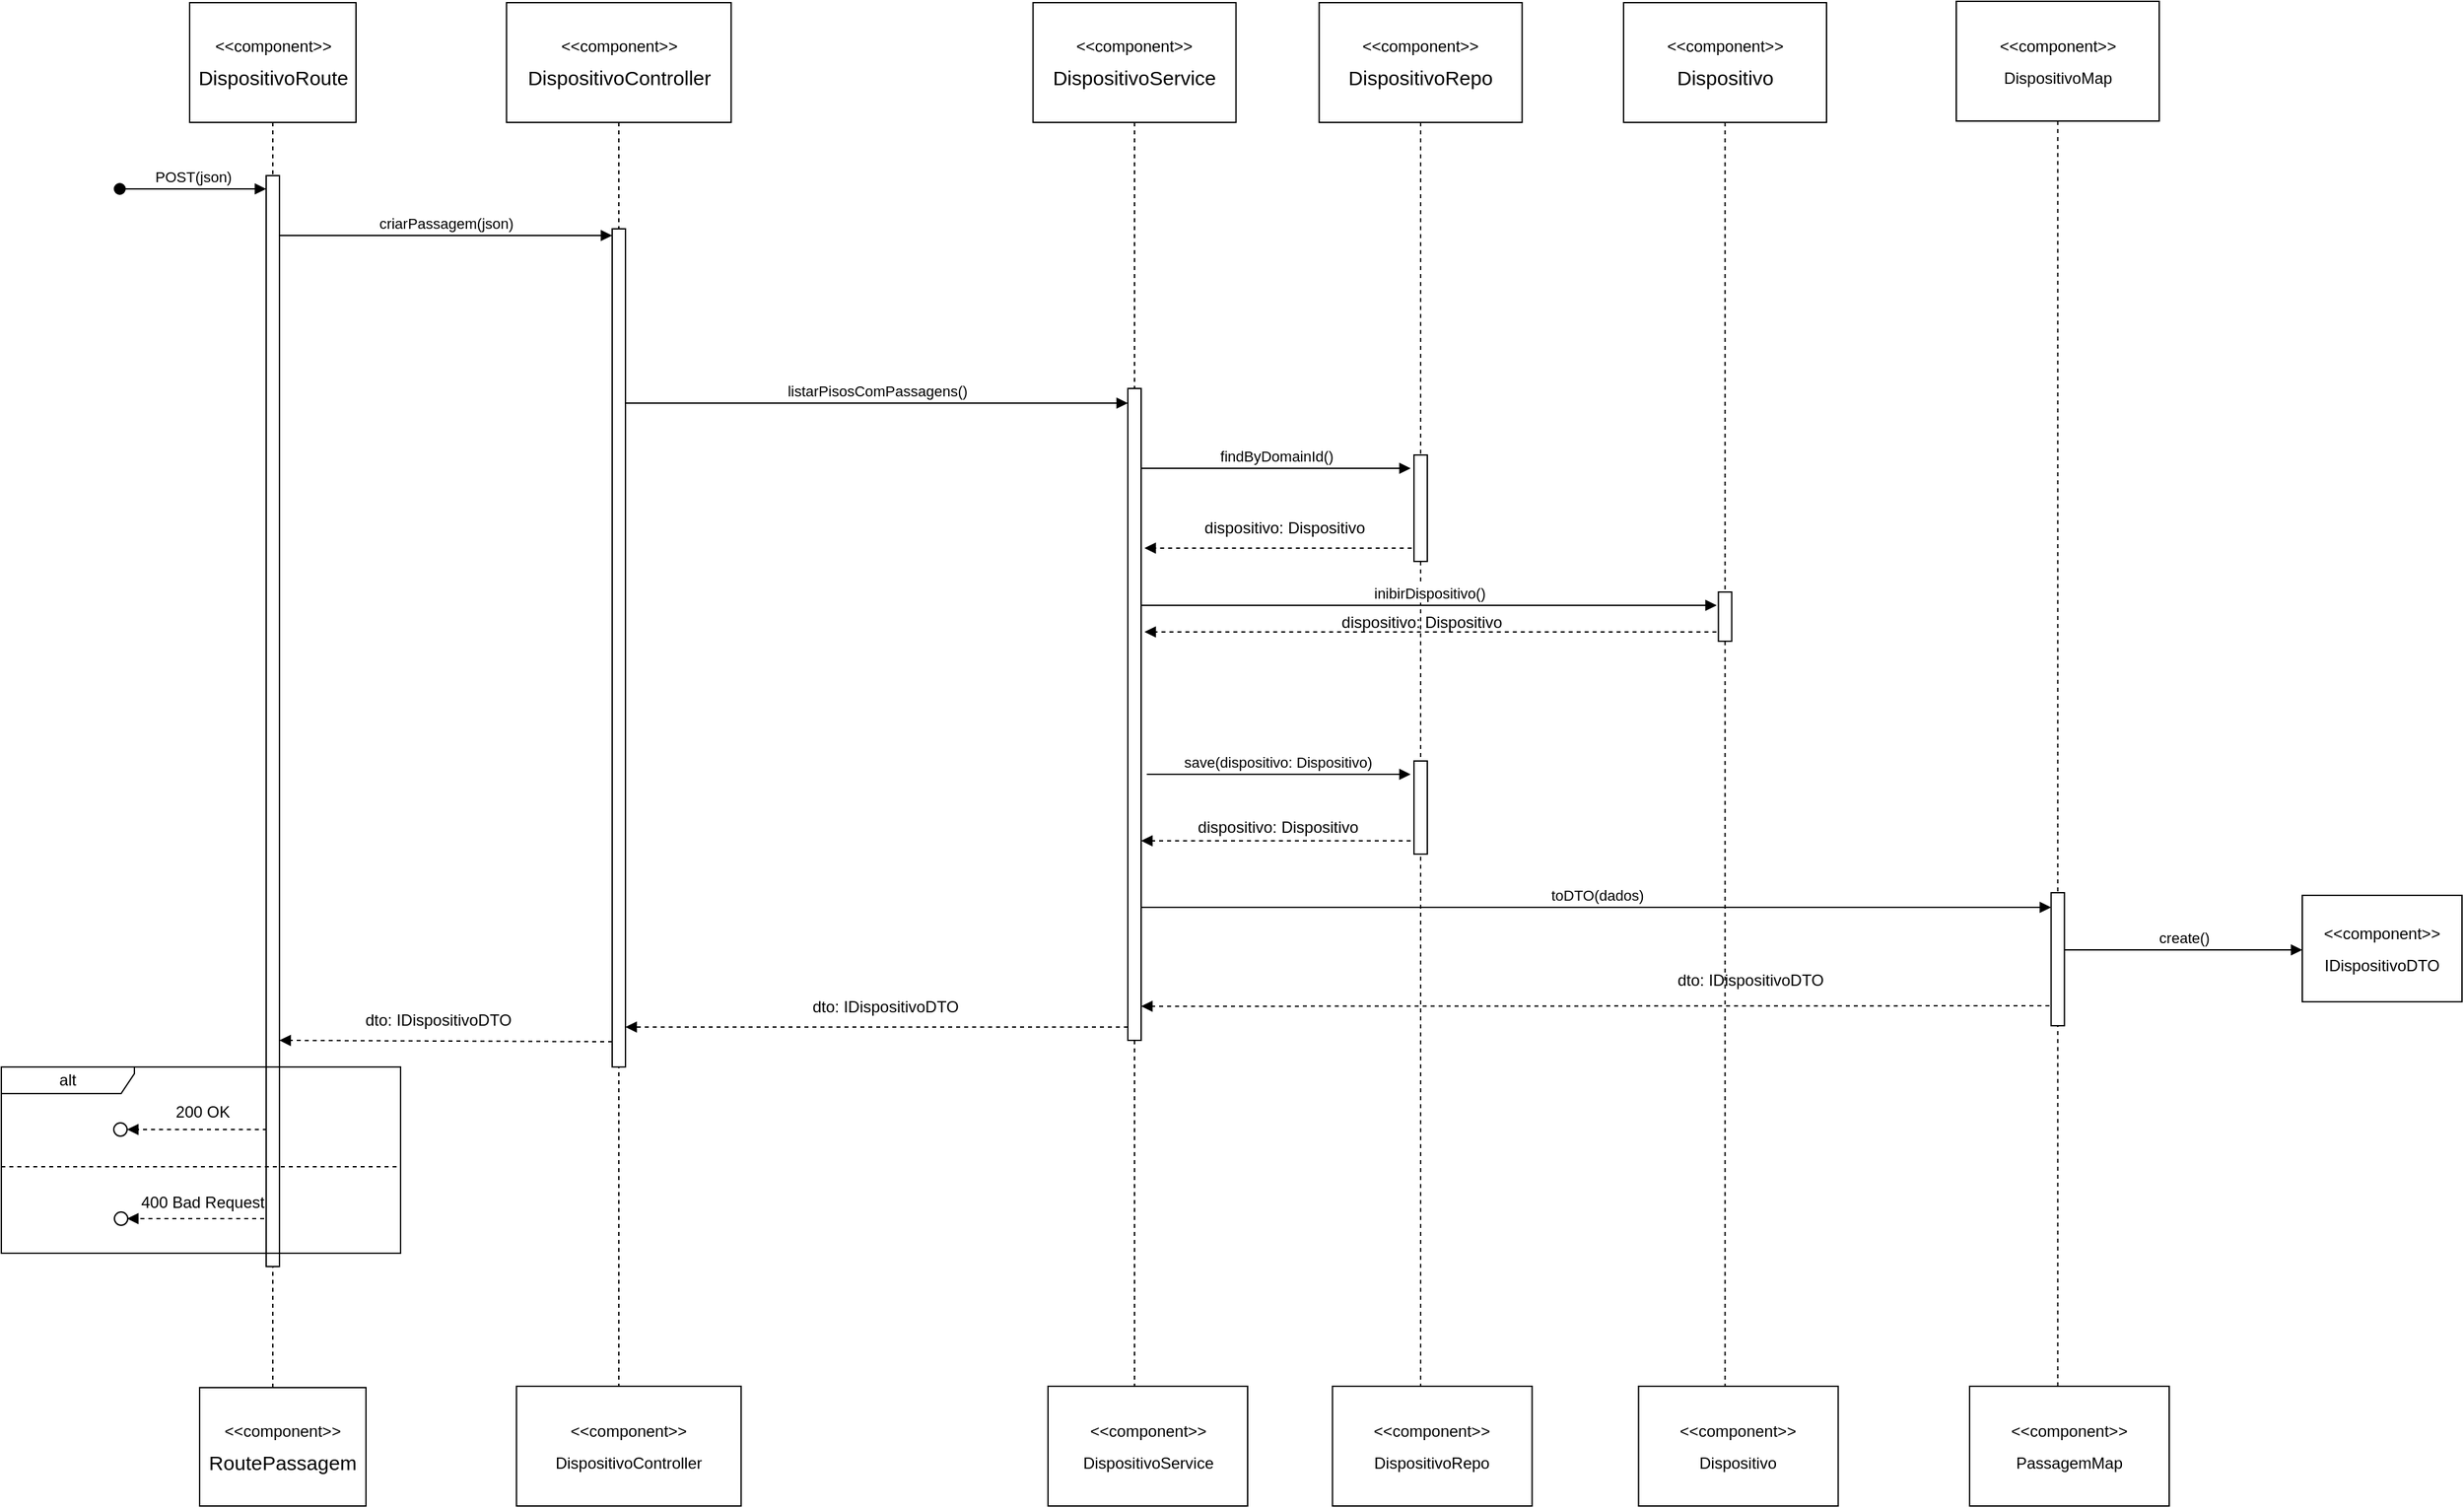 <mxfile version="22.0.8" type="device">
  <diagram name="Página-1" id="6gCN4_wPPUvXj2OItCq5">
    <mxGraphModel dx="1050" dy="587" grid="1" gridSize="10" guides="1" tooltips="1" connect="1" arrows="1" fold="1" page="1" pageScale="1" pageWidth="827" pageHeight="1169" math="0" shadow="0">
      <root>
        <mxCell id="0" />
        <mxCell id="1" parent="0" />
        <mxCell id="HoYlZ3wIwVS6wh2TnFhM-11" value="&lt;p style=&quot;line-height: 100%;&quot;&gt;&amp;lt;&amp;lt;component&amp;gt;&amp;gt;&lt;/p&gt;&lt;p style=&quot;line-height: 100%;&quot;&gt;&lt;span style=&quot;font-size: 15px;&quot;&gt;DispositivoController&lt;/span&gt;&lt;/p&gt;" style="shape=umlLifeline;perimeter=lifelinePerimeter;whiteSpace=wrap;html=1;container=1;dropTarget=0;collapsible=0;recursiveResize=0;outlineConnect=0;portConstraint=eastwest;newEdgeStyle={&quot;curved&quot;:0,&quot;rounded&quot;:0};size=90;" parent="1" vertex="1">
          <mxGeometry x="570.63" y="20" width="168.75" height="1120" as="geometry" />
        </mxCell>
        <mxCell id="HoYlZ3wIwVS6wh2TnFhM-6" value="&lt;p style=&quot;line-height: 100%;&quot;&gt;&amp;lt;&amp;lt;component&amp;gt;&amp;gt;&lt;/p&gt;&lt;p style=&quot;line-height: 100%;&quot;&gt;&lt;span style=&quot;font-size: 15px;&quot;&gt;DispositivoRoute&lt;/span&gt;&lt;/p&gt;" style="shape=umlLifeline;perimeter=lifelinePerimeter;whiteSpace=wrap;html=1;container=1;dropTarget=0;collapsible=0;recursiveResize=0;outlineConnect=0;portConstraint=eastwest;newEdgeStyle={&quot;curved&quot;:0,&quot;rounded&quot;:0};size=90;" parent="1" vertex="1">
          <mxGeometry x="332.5" y="20" width="125" height="1120" as="geometry" />
        </mxCell>
        <mxCell id="HoYlZ3wIwVS6wh2TnFhM-2" value="" style="html=1;points=[[0,0,0,0,5],[0,1,0,0,-5],[1,0,0,0,5],[1,1,0,0,-5]];perimeter=orthogonalPerimeter;outlineConnect=0;targetShapes=umlLifeline;portConstraint=eastwest;newEdgeStyle={&quot;curved&quot;:0,&quot;rounded&quot;:0};" parent="1" vertex="1">
          <mxGeometry x="390" y="150" width="10" height="820" as="geometry" />
        </mxCell>
        <mxCell id="HoYlZ3wIwVS6wh2TnFhM-8" value="" style="html=1;points=[[0,0,0,0,5],[0,1,0,0,-5],[1,0,0,0,5],[1,1,0,0,-5]];perimeter=orthogonalPerimeter;outlineConnect=0;targetShapes=umlLifeline;portConstraint=eastwest;newEdgeStyle={&quot;curved&quot;:0,&quot;rounded&quot;:0};" parent="1" vertex="1">
          <mxGeometry x="650" y="190" width="10" height="630" as="geometry" />
        </mxCell>
        <mxCell id="HoYlZ3wIwVS6wh2TnFhM-12" value="&lt;p style=&quot;line-height: 100%;&quot;&gt;&amp;lt;&amp;lt;component&amp;gt;&amp;gt;&lt;br&gt;&lt;/p&gt;&lt;p style=&quot;line-height: 100%;&quot;&gt;&lt;span style=&quot;font-size: 15px;&quot;&gt;DispositivoService&lt;/span&gt;&lt;/p&gt;" style="shape=umlLifeline;perimeter=lifelinePerimeter;whiteSpace=wrap;html=1;container=1;dropTarget=0;collapsible=0;recursiveResize=0;outlineConnect=0;portConstraint=eastwest;newEdgeStyle={&quot;curved&quot;:0,&quot;rounded&quot;:0};size=90;" parent="1" vertex="1">
          <mxGeometry x="966.25" y="20" width="152.5" height="1110" as="geometry" />
        </mxCell>
        <mxCell id="HoYlZ3wIwVS6wh2TnFhM-18" value="criarPassagem(json)" style="html=1;verticalAlign=bottom;endArrow=block;curved=0;rounded=0;entryX=0;entryY=0;entryDx=0;entryDy=5;entryPerimeter=0;" parent="1" source="HoYlZ3wIwVS6wh2TnFhM-2" target="HoYlZ3wIwVS6wh2TnFhM-8" edge="1">
          <mxGeometry width="80" relative="1" as="geometry">
            <mxPoint x="337.5" y="200" as="sourcePoint" />
            <mxPoint x="617.5" y="200" as="targetPoint" />
          </mxGeometry>
        </mxCell>
        <mxCell id="HoYlZ3wIwVS6wh2TnFhM-21" value="" style="html=1;points=[[0,0,0,0,5],[0,1,0,0,-5],[1,0,0,0,5],[1,1,0,0,-5]];perimeter=orthogonalPerimeter;outlineConnect=0;targetShapes=umlLifeline;portConstraint=eastwest;newEdgeStyle={&quot;curved&quot;:0,&quot;rounded&quot;:0};" parent="1" vertex="1">
          <mxGeometry x="1037.5" y="310" width="10" height="490" as="geometry" />
        </mxCell>
        <mxCell id="HoYlZ3wIwVS6wh2TnFhM-24" value="listarPisosComPassagens()" style="html=1;verticalAlign=bottom;endArrow=block;curved=0;rounded=0;" parent="1" target="HoYlZ3wIwVS6wh2TnFhM-21" edge="1">
          <mxGeometry width="80" relative="1" as="geometry">
            <mxPoint x="660" y="321.0" as="sourcePoint" />
            <mxPoint x="865" y="320" as="targetPoint" />
          </mxGeometry>
        </mxCell>
        <mxCell id="HoYlZ3wIwVS6wh2TnFhM-43" value="POST(json)" style="html=1;verticalAlign=bottom;startArrow=oval;startFill=1;endArrow=block;startSize=8;curved=0;rounded=0;" parent="1" edge="1">
          <mxGeometry x="-0.003" width="60" relative="1" as="geometry">
            <mxPoint x="280" y="160" as="sourcePoint" />
            <mxPoint x="390" y="160" as="targetPoint" />
            <mxPoint as="offset" />
          </mxGeometry>
        </mxCell>
        <mxCell id="hVTGvECh5Qzpq4Tu6uaV-5" value="" style="html=1;verticalAlign=bottom;labelBackgroundColor=none;endArrow=block;endFill=1;dashed=1;rounded=0;" parent="1" edge="1">
          <mxGeometry width="160" relative="1" as="geometry">
            <mxPoint x="1037.5" y="790" as="sourcePoint" />
            <mxPoint x="660" y="790" as="targetPoint" />
          </mxGeometry>
        </mxCell>
        <mxCell id="hVTGvECh5Qzpq4Tu6uaV-11" value="" style="html=1;verticalAlign=bottom;labelBackgroundColor=none;endArrow=block;endFill=1;dashed=1;rounded=0;exitX=0;exitY=1;exitDx=0;exitDy=-5;exitPerimeter=0;" parent="1" edge="1">
          <mxGeometry width="160" relative="1" as="geometry">
            <mxPoint x="650" y="801" as="sourcePoint" />
            <mxPoint x="400" y="800" as="targetPoint" />
          </mxGeometry>
        </mxCell>
        <mxCell id="hVTGvECh5Qzpq4Tu6uaV-17" value="dto:&amp;nbsp;IDispositivoDTO" style="text;html=1;align=center;verticalAlign=middle;resizable=0;points=[];autosize=1;strokeColor=none;fillColor=none;" parent="1" vertex="1">
          <mxGeometry x="790" y="760" width="130" height="30" as="geometry" />
        </mxCell>
        <mxCell id="hVTGvECh5Qzpq4Tu6uaV-20" value="dto:&amp;nbsp;IDispositivoDTO" style="text;html=1;align=center;verticalAlign=middle;resizable=0;points=[];autosize=1;strokeColor=none;fillColor=none;" parent="1" vertex="1">
          <mxGeometry x="454" y="770" width="130" height="30" as="geometry" />
        </mxCell>
        <mxCell id="hVTGvECh5Qzpq4Tu6uaV-24" value="&lt;p style=&quot;line-height: 100%;&quot;&gt;&amp;lt;&amp;lt;component&amp;gt;&amp;gt;&lt;br&gt;&lt;/p&gt;&lt;p style=&quot;line-height: 100%;&quot;&gt;DispositivoService&lt;br&gt;&lt;/p&gt;" style="shape=umlLifeline;perimeter=lifelinePerimeter;whiteSpace=wrap;html=1;container=1;dropTarget=0;collapsible=0;recursiveResize=0;outlineConnect=0;portConstraint=eastwest;newEdgeStyle={&quot;curved&quot;:0,&quot;rounded&quot;:0};size=90;" parent="1" vertex="1">
          <mxGeometry x="977.5" y="1060" width="150" height="90" as="geometry" />
        </mxCell>
        <mxCell id="hVTGvECh5Qzpq4Tu6uaV-26" value="&lt;p style=&quot;line-height: 100%;&quot;&gt;&amp;lt;&amp;lt;component&amp;gt;&amp;gt;&lt;/p&gt;&lt;p style=&quot;line-height: 100%;&quot;&gt;DispositivoController&lt;br&gt;&lt;/p&gt;" style="shape=umlLifeline;perimeter=lifelinePerimeter;whiteSpace=wrap;html=1;container=1;dropTarget=0;collapsible=0;recursiveResize=0;outlineConnect=0;portConstraint=eastwest;newEdgeStyle={&quot;curved&quot;:0,&quot;rounded&quot;:0};size=90;" parent="1" vertex="1">
          <mxGeometry x="578.12" y="1060" width="168.75" height="90" as="geometry" />
        </mxCell>
        <mxCell id="hVTGvECh5Qzpq4Tu6uaV-27" value="&lt;p style=&quot;line-height: 100%;&quot;&gt;&amp;lt;&amp;lt;component&amp;gt;&amp;gt;&lt;/p&gt;&lt;p style=&quot;line-height: 100%;&quot;&gt;&lt;span style=&quot;font-size: 15px;&quot;&gt;RoutePassagem&lt;/span&gt;&lt;/p&gt;" style="shape=umlLifeline;perimeter=lifelinePerimeter;whiteSpace=wrap;html=1;container=1;dropTarget=0;collapsible=0;recursiveResize=0;outlineConnect=0;portConstraint=eastwest;newEdgeStyle={&quot;curved&quot;:0,&quot;rounded&quot;:0};size=90;" parent="1" vertex="1">
          <mxGeometry x="340" y="1061" width="125" height="89" as="geometry" />
        </mxCell>
        <mxCell id="hVTGvECh5Qzpq4Tu6uaV-31" value="alt" style="shape=umlFrame;whiteSpace=wrap;html=1;pointerEvents=0;recursiveResize=0;container=1;collapsible=0;width=100;height=20;" parent="1" vertex="1">
          <mxGeometry x="191" y="820" width="300" height="140" as="geometry" />
        </mxCell>
        <mxCell id="hVTGvECh5Qzpq4Tu6uaV-33" value="" style="line;strokeWidth=1;dashed=1;labelPosition=center;verticalLabelPosition=bottom;align=left;verticalAlign=top;spacingLeft=20;spacingTop=15;html=1;whiteSpace=wrap;" parent="hVTGvECh5Qzpq4Tu6uaV-31" vertex="1">
          <mxGeometry y="70" width="300" height="10" as="geometry" />
        </mxCell>
        <mxCell id="hVTGvECh5Qzpq4Tu6uaV-39" value="400&amp;nbsp;Bad Request" style="text;html=1;align=center;verticalAlign=middle;resizable=0;points=[];autosize=1;strokeColor=none;fillColor=none;" parent="hVTGvECh5Qzpq4Tu6uaV-31" vertex="1">
          <mxGeometry x="90.5" y="87" width="120" height="30" as="geometry" />
        </mxCell>
        <mxCell id="hVTGvECh5Qzpq4Tu6uaV-38" value="" style="html=1;verticalAlign=bottom;labelBackgroundColor=none;endArrow=block;endFill=1;dashed=1;rounded=0;entryX=1;entryY=0.5;entryDx=0;entryDy=0;" parent="hVTGvECh5Qzpq4Tu6uaV-31" edge="1">
          <mxGeometry width="160" relative="1" as="geometry">
            <mxPoint x="197.5" y="114" as="sourcePoint" />
            <mxPoint x="94.5" y="114" as="targetPoint" />
            <Array as="points">
              <mxPoint x="127.5" y="114" />
            </Array>
          </mxGeometry>
        </mxCell>
        <mxCell id="hVTGvECh5Qzpq4Tu6uaV-37" value="" style="ellipse;html=1;" parent="hVTGvECh5Qzpq4Tu6uaV-31" vertex="1">
          <mxGeometry x="85" y="109" width="10" height="10" as="geometry" />
        </mxCell>
        <mxCell id="HoYlZ3wIwVS6wh2TnFhM-45" value="" style="ellipse;html=1;" parent="hVTGvECh5Qzpq4Tu6uaV-31" vertex="1">
          <mxGeometry x="84.5" y="42" width="10" height="10" as="geometry" />
        </mxCell>
        <mxCell id="hVTGvECh5Qzpq4Tu6uaV-12" value="" style="html=1;verticalAlign=bottom;labelBackgroundColor=none;endArrow=block;endFill=1;dashed=1;rounded=0;entryX=1;entryY=0.5;entryDx=0;entryDy=0;" parent="hVTGvECh5Qzpq4Tu6uaV-31" edge="1">
          <mxGeometry width="160" relative="1" as="geometry">
            <mxPoint x="199.5" y="47" as="sourcePoint" />
            <mxPoint x="94.5" y="47" as="targetPoint" />
          </mxGeometry>
        </mxCell>
        <mxCell id="hVTGvECh5Qzpq4Tu6uaV-22" value="200 OK" style="text;html=1;align=center;verticalAlign=middle;resizable=0;points=[];autosize=1;strokeColor=none;fillColor=none;" parent="hVTGvECh5Qzpq4Tu6uaV-31" vertex="1">
          <mxGeometry x="120.5" y="19" width="60" height="30" as="geometry" />
        </mxCell>
        <mxCell id="dktutYQ3Z_sQVsSpi84S-2" value="&lt;p style=&quot;line-height: 100%;&quot;&gt;&amp;lt;&amp;lt;component&amp;gt;&amp;gt;&lt;br&gt;&lt;/p&gt;&lt;p style=&quot;line-height: 100%;&quot;&gt;&lt;span style=&quot;font-size: 15px;&quot;&gt;DispositivoRepo&lt;/span&gt;&lt;/p&gt;" style="shape=umlLifeline;perimeter=lifelinePerimeter;whiteSpace=wrap;html=1;container=1;dropTarget=0;collapsible=0;recursiveResize=0;outlineConnect=0;portConstraint=eastwest;newEdgeStyle={&quot;curved&quot;:0,&quot;rounded&quot;:0};size=90;" parent="1" vertex="1">
          <mxGeometry x="1181.25" y="20" width="152.5" height="1120" as="geometry" />
        </mxCell>
        <mxCell id="dktutYQ3Z_sQVsSpi84S-5" value="" style="html=1;points=[[0,0,0,0,5],[0,1,0,0,-5],[1,0,0,0,5],[1,1,0,0,-5]];perimeter=orthogonalPerimeter;outlineConnect=0;targetShapes=umlLifeline;portConstraint=eastwest;newEdgeStyle={&quot;curved&quot;:0,&quot;rounded&quot;:0};" parent="dktutYQ3Z_sQVsSpi84S-2" vertex="1">
          <mxGeometry x="71.25" y="340" width="10" height="80" as="geometry" />
        </mxCell>
        <mxCell id="dktutYQ3Z_sQVsSpi84S-43" value="" style="html=1;points=[[0,0,0,0,5],[0,1,0,0,-5],[1,0,0,0,5],[1,1,0,0,-5]];perimeter=orthogonalPerimeter;outlineConnect=0;targetShapes=umlLifeline;portConstraint=eastwest;newEdgeStyle={&quot;curved&quot;:0,&quot;rounded&quot;:0};" parent="dktutYQ3Z_sQVsSpi84S-2" vertex="1">
          <mxGeometry x="71.25" y="570" width="10" height="70" as="geometry" />
        </mxCell>
        <mxCell id="dktutYQ3Z_sQVsSpi84S-3" value="&lt;p style=&quot;line-height: 100%;&quot;&gt;&amp;lt;&amp;lt;component&amp;gt;&amp;gt;&lt;br&gt;&lt;/p&gt;&lt;p style=&quot;line-height: 100%;&quot;&gt;DispositivoRepo&lt;br&gt;&lt;/p&gt;" style="shape=umlLifeline;perimeter=lifelinePerimeter;whiteSpace=wrap;html=1;container=1;dropTarget=0;collapsible=0;recursiveResize=0;outlineConnect=0;portConstraint=eastwest;newEdgeStyle={&quot;curved&quot;:0,&quot;rounded&quot;:0};size=90;" parent="1" vertex="1">
          <mxGeometry x="1191.25" y="1060" width="150" height="90" as="geometry" />
        </mxCell>
        <mxCell id="dktutYQ3Z_sQVsSpi84S-6" value="findByDomainId()" style="html=1;verticalAlign=bottom;endArrow=block;curved=0;rounded=0;" parent="1" edge="1">
          <mxGeometry width="80" relative="1" as="geometry">
            <mxPoint x="1047.5" y="370.0" as="sourcePoint" />
            <mxPoint x="1250" y="370" as="targetPoint" />
          </mxGeometry>
        </mxCell>
        <mxCell id="dktutYQ3Z_sQVsSpi84S-8" value="&lt;p style=&quot;line-height: 100%;&quot;&gt;&amp;lt;&amp;lt;component&amp;gt;&amp;gt;&lt;br&gt;&lt;/p&gt;&lt;p style=&quot;line-height: 100%;&quot;&gt;&lt;span style=&quot;font-size: 15px;&quot;&gt;Dispositivo&lt;/span&gt;&lt;/p&gt;" style="shape=umlLifeline;perimeter=lifelinePerimeter;whiteSpace=wrap;html=1;container=1;dropTarget=0;collapsible=0;recursiveResize=0;outlineConnect=0;portConstraint=eastwest;newEdgeStyle={&quot;curved&quot;:0,&quot;rounded&quot;:0};size=90;" parent="1" vertex="1">
          <mxGeometry x="1410" y="20" width="152.5" height="1110" as="geometry" />
        </mxCell>
        <mxCell id="dktutYQ3Z_sQVsSpi84S-9" value="" style="html=1;points=[[0,0,0,0,5],[0,1,0,0,-5],[1,0,0,0,5],[1,1,0,0,-5]];perimeter=orthogonalPerimeter;outlineConnect=0;targetShapes=umlLifeline;portConstraint=eastwest;newEdgeStyle={&quot;curved&quot;:0,&quot;rounded&quot;:0};" parent="dktutYQ3Z_sQVsSpi84S-8" vertex="1">
          <mxGeometry x="71.25" y="443" width="10" height="37" as="geometry" />
        </mxCell>
        <mxCell id="dktutYQ3Z_sQVsSpi84S-10" value="&lt;p style=&quot;line-height: 100%;&quot;&gt;&amp;lt;&amp;lt;component&amp;gt;&amp;gt;&lt;br&gt;&lt;/p&gt;&lt;p style=&quot;line-height: 100%;&quot;&gt;Dispositivo&lt;br&gt;&lt;/p&gt;" style="shape=umlLifeline;perimeter=lifelinePerimeter;whiteSpace=wrap;html=1;container=1;dropTarget=0;collapsible=0;recursiveResize=0;outlineConnect=0;portConstraint=eastwest;newEdgeStyle={&quot;curved&quot;:0,&quot;rounded&quot;:0};size=90;" parent="1" vertex="1">
          <mxGeometry x="1421.25" y="1060" width="150" height="90" as="geometry" />
        </mxCell>
        <mxCell id="dktutYQ3Z_sQVsSpi84S-14" value="&lt;p style=&quot;line-height: 100%;&quot;&gt;&amp;lt;&amp;lt;component&amp;gt;&amp;gt;&lt;br&gt;&lt;/p&gt;&lt;p style=&quot;line-height: 100%;&quot;&gt;DispositivoMap&lt;br&gt;&lt;/p&gt;" style="shape=umlLifeline;perimeter=lifelinePerimeter;whiteSpace=wrap;html=1;container=1;dropTarget=0;collapsible=0;recursiveResize=0;outlineConnect=0;portConstraint=eastwest;newEdgeStyle={&quot;curved&quot;:0,&quot;rounded&quot;:0};size=90;" parent="1" vertex="1">
          <mxGeometry x="1660" y="19" width="152.5" height="1121" as="geometry" />
        </mxCell>
        <mxCell id="dktutYQ3Z_sQVsSpi84S-15" value="" style="html=1;points=[[0,0,0,0,5],[0,1,0,0,-5],[1,0,0,0,5],[1,1,0,0,-5]];perimeter=orthogonalPerimeter;outlineConnect=0;targetShapes=umlLifeline;portConstraint=eastwest;newEdgeStyle={&quot;curved&quot;:0,&quot;rounded&quot;:0};" parent="dktutYQ3Z_sQVsSpi84S-14" vertex="1">
          <mxGeometry x="71.25" y="670" width="10" height="100" as="geometry" />
        </mxCell>
        <mxCell id="dktutYQ3Z_sQVsSpi84S-16" value="&lt;p style=&quot;line-height: 100%;&quot;&gt;&amp;lt;&amp;lt;component&amp;gt;&amp;gt;&lt;br&gt;&lt;/p&gt;&lt;p style=&quot;line-height: 100%;&quot;&gt;PassagemMap&lt;br&gt;&lt;/p&gt;" style="shape=umlLifeline;perimeter=lifelinePerimeter;whiteSpace=wrap;html=1;container=1;dropTarget=0;collapsible=0;recursiveResize=0;outlineConnect=0;portConstraint=eastwest;newEdgeStyle={&quot;curved&quot;:0,&quot;rounded&quot;:0};size=90;" parent="1" vertex="1">
          <mxGeometry x="1670" y="1060" width="150" height="90" as="geometry" />
        </mxCell>
        <mxCell id="dktutYQ3Z_sQVsSpi84S-17" value="" style="html=1;verticalAlign=bottom;labelBackgroundColor=none;endArrow=block;endFill=1;dashed=1;rounded=0;" parent="1" edge="1">
          <mxGeometry width="160" relative="1" as="geometry">
            <mxPoint x="1250.75" y="430.0" as="sourcePoint" />
            <mxPoint x="1050" y="430" as="targetPoint" />
          </mxGeometry>
        </mxCell>
        <mxCell id="dktutYQ3Z_sQVsSpi84S-18" value="dispositivo: Dispositivo" style="text;html=1;align=center;verticalAlign=middle;resizable=0;points=[];autosize=1;strokeColor=none;fillColor=none;" parent="1" vertex="1">
          <mxGeometry x="1085" y="400" width="140" height="30" as="geometry" />
        </mxCell>
        <mxCell id="dktutYQ3Z_sQVsSpi84S-21" value="inibirDispositivo()" style="html=1;verticalAlign=bottom;endArrow=block;curved=0;rounded=0;" parent="1" edge="1">
          <mxGeometry width="80" relative="1" as="geometry">
            <mxPoint x="1047.5" y="473.0" as="sourcePoint" />
            <mxPoint x="1480" y="473" as="targetPoint" />
          </mxGeometry>
        </mxCell>
        <mxCell id="dktutYQ3Z_sQVsSpi84S-29" value="toDTO(dados)" style="html=1;verticalAlign=bottom;endArrow=block;curved=0;rounded=0;" parent="1" target="dktutYQ3Z_sQVsSpi84S-15" edge="1">
          <mxGeometry width="80" relative="1" as="geometry">
            <mxPoint x="1047.5" y="700.0" as="sourcePoint" />
            <mxPoint x="1720" y="700" as="targetPoint" />
          </mxGeometry>
        </mxCell>
        <mxCell id="dktutYQ3Z_sQVsSpi84S-31" value="&lt;p style=&quot;line-height: 100%;&quot;&gt;&amp;lt;&amp;lt;component&amp;gt;&amp;gt;&lt;br&gt;&lt;/p&gt;&lt;p style=&quot;line-height: 100%;&quot;&gt;IDispositivoDTO&lt;br&gt;&lt;/p&gt;" style="shape=umlLifeline;perimeter=lifelinePerimeter;whiteSpace=wrap;html=1;container=1;dropTarget=0;collapsible=0;recursiveResize=0;outlineConnect=0;portConstraint=eastwest;newEdgeStyle={&quot;curved&quot;:0,&quot;rounded&quot;:0};size=90;" parent="1" vertex="1">
          <mxGeometry x="1920" y="691" width="120" height="80" as="geometry" />
        </mxCell>
        <mxCell id="dktutYQ3Z_sQVsSpi84S-33" value="" style="html=1;verticalAlign=bottom;labelBackgroundColor=none;endArrow=block;endFill=1;dashed=1;rounded=0;" parent="1" edge="1">
          <mxGeometry width="160" relative="1" as="geometry">
            <mxPoint x="1730" y="774" as="sourcePoint" />
            <mxPoint x="1047.5" y="774.38" as="targetPoint" />
          </mxGeometry>
        </mxCell>
        <mxCell id="dktutYQ3Z_sQVsSpi84S-35" value="dto:&amp;nbsp;IDispositivoDTO" style="text;html=1;align=center;verticalAlign=middle;resizable=0;points=[];autosize=1;strokeColor=none;fillColor=none;" parent="1" vertex="1">
          <mxGeometry x="1440" y="740" width="130" height="30" as="geometry" />
        </mxCell>
        <mxCell id="dktutYQ3Z_sQVsSpi84S-42" value="save(dispositivo: Dispositivo)" style="html=1;verticalAlign=bottom;endArrow=block;curved=0;rounded=0;" parent="1" edge="1">
          <mxGeometry x="-0.005" width="80" relative="1" as="geometry">
            <mxPoint x="1051.75" y="600.0" as="sourcePoint" />
            <mxPoint x="1250" y="600" as="targetPoint" />
            <mxPoint as="offset" />
          </mxGeometry>
        </mxCell>
        <mxCell id="dktutYQ3Z_sQVsSpi84S-44" value="" style="html=1;verticalAlign=bottom;labelBackgroundColor=none;endArrow=block;endFill=1;dashed=1;rounded=0;" parent="1" edge="1">
          <mxGeometry width="160" relative="1" as="geometry">
            <mxPoint x="1250" y="650" as="sourcePoint" />
            <mxPoint x="1047.504" y="650" as="targetPoint" />
          </mxGeometry>
        </mxCell>
        <mxCell id="dktutYQ3Z_sQVsSpi84S-47" value="dispositivo: Dispositivo" style="text;html=1;align=center;verticalAlign=middle;resizable=0;points=[];autosize=1;strokeColor=none;fillColor=none;" parent="1" vertex="1">
          <mxGeometry x="1080" y="625" width="140" height="30" as="geometry" />
        </mxCell>
        <mxCell id="dktutYQ3Z_sQVsSpi84S-48" value="create()" style="html=1;verticalAlign=bottom;endArrow=block;curved=0;rounded=0;" parent="1" edge="1">
          <mxGeometry width="80" relative="1" as="geometry">
            <mxPoint x="1741.25" y="732" as="sourcePoint" />
            <mxPoint x="1920" y="732" as="targetPoint" />
          </mxGeometry>
        </mxCell>
        <mxCell id="dktutYQ3Z_sQVsSpi84S-49" value="" style="html=1;verticalAlign=bottom;labelBackgroundColor=none;endArrow=block;endFill=1;dashed=1;rounded=0;" parent="1" edge="1">
          <mxGeometry width="160" relative="1" as="geometry">
            <mxPoint x="1479.75" y="493.0" as="sourcePoint" />
            <mxPoint x="1050" y="493" as="targetPoint" />
          </mxGeometry>
        </mxCell>
        <mxCell id="dktutYQ3Z_sQVsSpi84S-50" value="dispositivo: Dispositivo" style="text;html=1;align=center;verticalAlign=middle;resizable=0;points=[];autosize=1;strokeColor=none;fillColor=none;" parent="1" vertex="1">
          <mxGeometry x="1187.75" y="471" width="140" height="30" as="geometry" />
        </mxCell>
      </root>
    </mxGraphModel>
  </diagram>
</mxfile>
